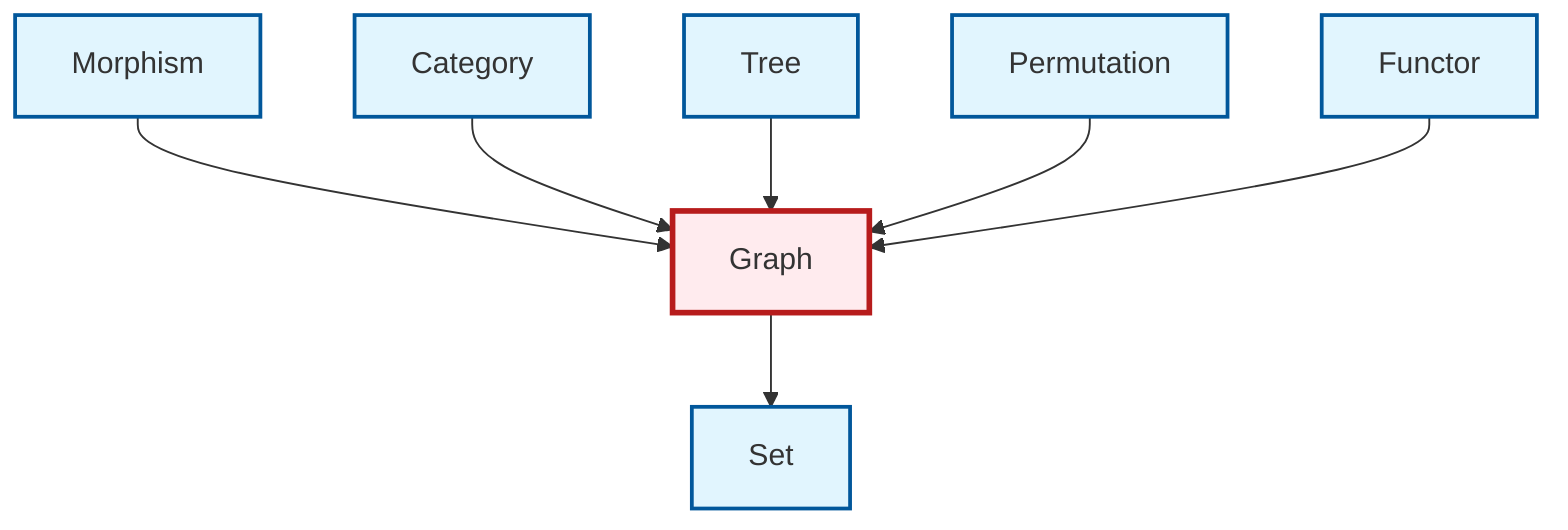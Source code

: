 graph TD
    classDef definition fill:#e1f5fe,stroke:#01579b,stroke-width:2px
    classDef theorem fill:#f3e5f5,stroke:#4a148c,stroke-width:2px
    classDef axiom fill:#fff3e0,stroke:#e65100,stroke-width:2px
    classDef example fill:#e8f5e9,stroke:#1b5e20,stroke-width:2px
    classDef current fill:#ffebee,stroke:#b71c1c,stroke-width:3px
    def-set["Set"]:::definition
    def-graph["Graph"]:::definition
    def-functor["Functor"]:::definition
    def-tree["Tree"]:::definition
    def-category["Category"]:::definition
    def-morphism["Morphism"]:::definition
    def-permutation["Permutation"]:::definition
    def-morphism --> def-graph
    def-graph --> def-set
    def-category --> def-graph
    def-tree --> def-graph
    def-permutation --> def-graph
    def-functor --> def-graph
    class def-graph current
